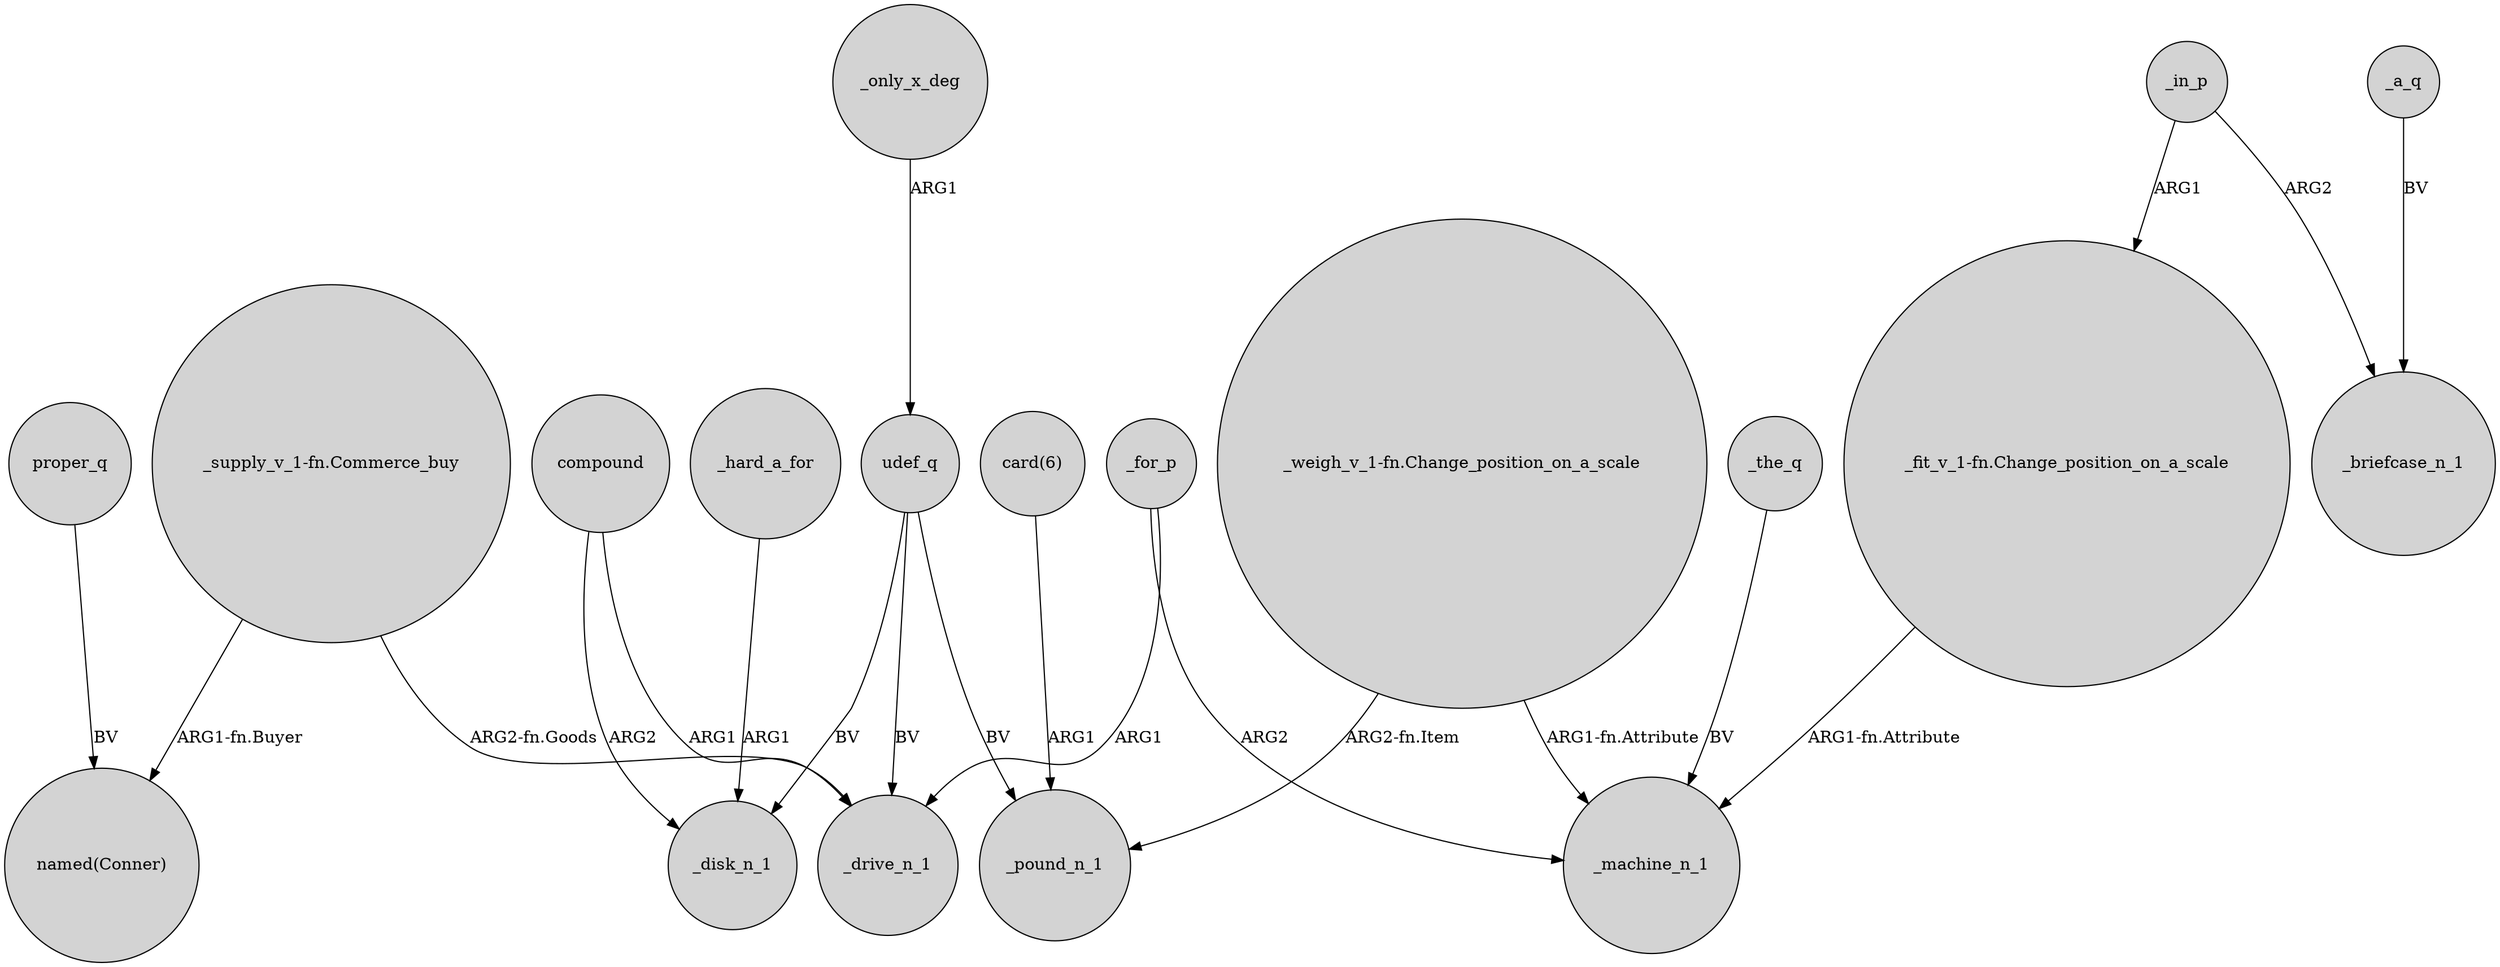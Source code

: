 digraph {
	node [shape=circle style=filled]
	"_supply_v_1-fn.Commerce_buy" -> "named(Conner)" [label="ARG1-fn.Buyer"]
	udef_q -> _disk_n_1 [label=BV]
	udef_q -> _pound_n_1 [label=BV]
	"card(6)" -> _pound_n_1 [label=ARG1]
	_the_q -> _machine_n_1 [label=BV]
	"_supply_v_1-fn.Commerce_buy" -> _drive_n_1 [label="ARG2-fn.Goods"]
	_in_p -> "_fit_v_1-fn.Change_position_on_a_scale" [label=ARG1]
	"_weigh_v_1-fn.Change_position_on_a_scale" -> _machine_n_1 [label="ARG1-fn.Attribute"]
	_hard_a_for -> _disk_n_1 [label=ARG1]
	"_weigh_v_1-fn.Change_position_on_a_scale" -> _pound_n_1 [label="ARG2-fn.Item"]
	proper_q -> "named(Conner)" [label=BV]
	compound -> _disk_n_1 [label=ARG2]
	udef_q -> _drive_n_1 [label=BV]
	_only_x_deg -> udef_q [label=ARG1]
	_for_p -> _machine_n_1 [label=ARG2]
	_for_p -> _drive_n_1 [label=ARG1]
	compound -> _drive_n_1 [label=ARG1]
	_a_q -> _briefcase_n_1 [label=BV]
	_in_p -> _briefcase_n_1 [label=ARG2]
	"_fit_v_1-fn.Change_position_on_a_scale" -> _machine_n_1 [label="ARG1-fn.Attribute"]
}

